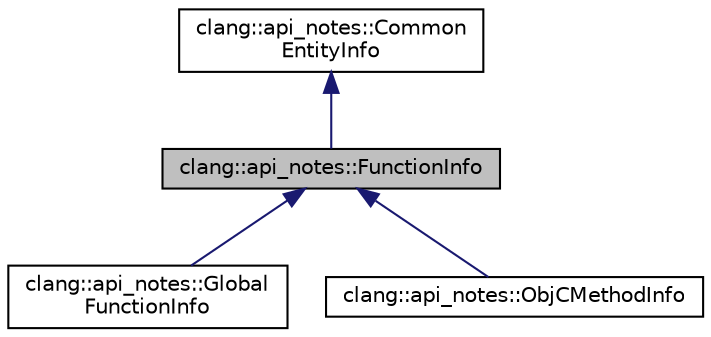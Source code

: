 digraph "clang::api_notes::FunctionInfo"
{
 // LATEX_PDF_SIZE
  bgcolor="transparent";
  edge [fontname="Helvetica",fontsize="10",labelfontname="Helvetica",labelfontsize="10"];
  node [fontname="Helvetica",fontsize="10",shape=record];
  Node1 [label="clang::api_notes::FunctionInfo",height=0.2,width=0.4,color="black", fillcolor="grey75", style="filled", fontcolor="black",tooltip="API notes for a function or method."];
  Node2 -> Node1 [dir="back",color="midnightblue",fontsize="10",style="solid",fontname="Helvetica"];
  Node2 [label="clang::api_notes::Common\lEntityInfo",height=0.2,width=0.4,color="black",URL="$classclang_1_1api__notes_1_1CommonEntityInfo.html",tooltip="Describes API notes data for any entity."];
  Node1 -> Node3 [dir="back",color="midnightblue",fontsize="10",style="solid",fontname="Helvetica"];
  Node3 [label="clang::api_notes::Global\lFunctionInfo",height=0.2,width=0.4,color="black",URL="$classclang_1_1api__notes_1_1GlobalFunctionInfo.html",tooltip="Describes API notes data for a global function."];
  Node1 -> Node4 [dir="back",color="midnightblue",fontsize="10",style="solid",fontname="Helvetica"];
  Node4 [label="clang::api_notes::ObjCMethodInfo",height=0.2,width=0.4,color="black",URL="$classclang_1_1api__notes_1_1ObjCMethodInfo.html",tooltip="Describes API notes data for an Objective-C method."];
}

